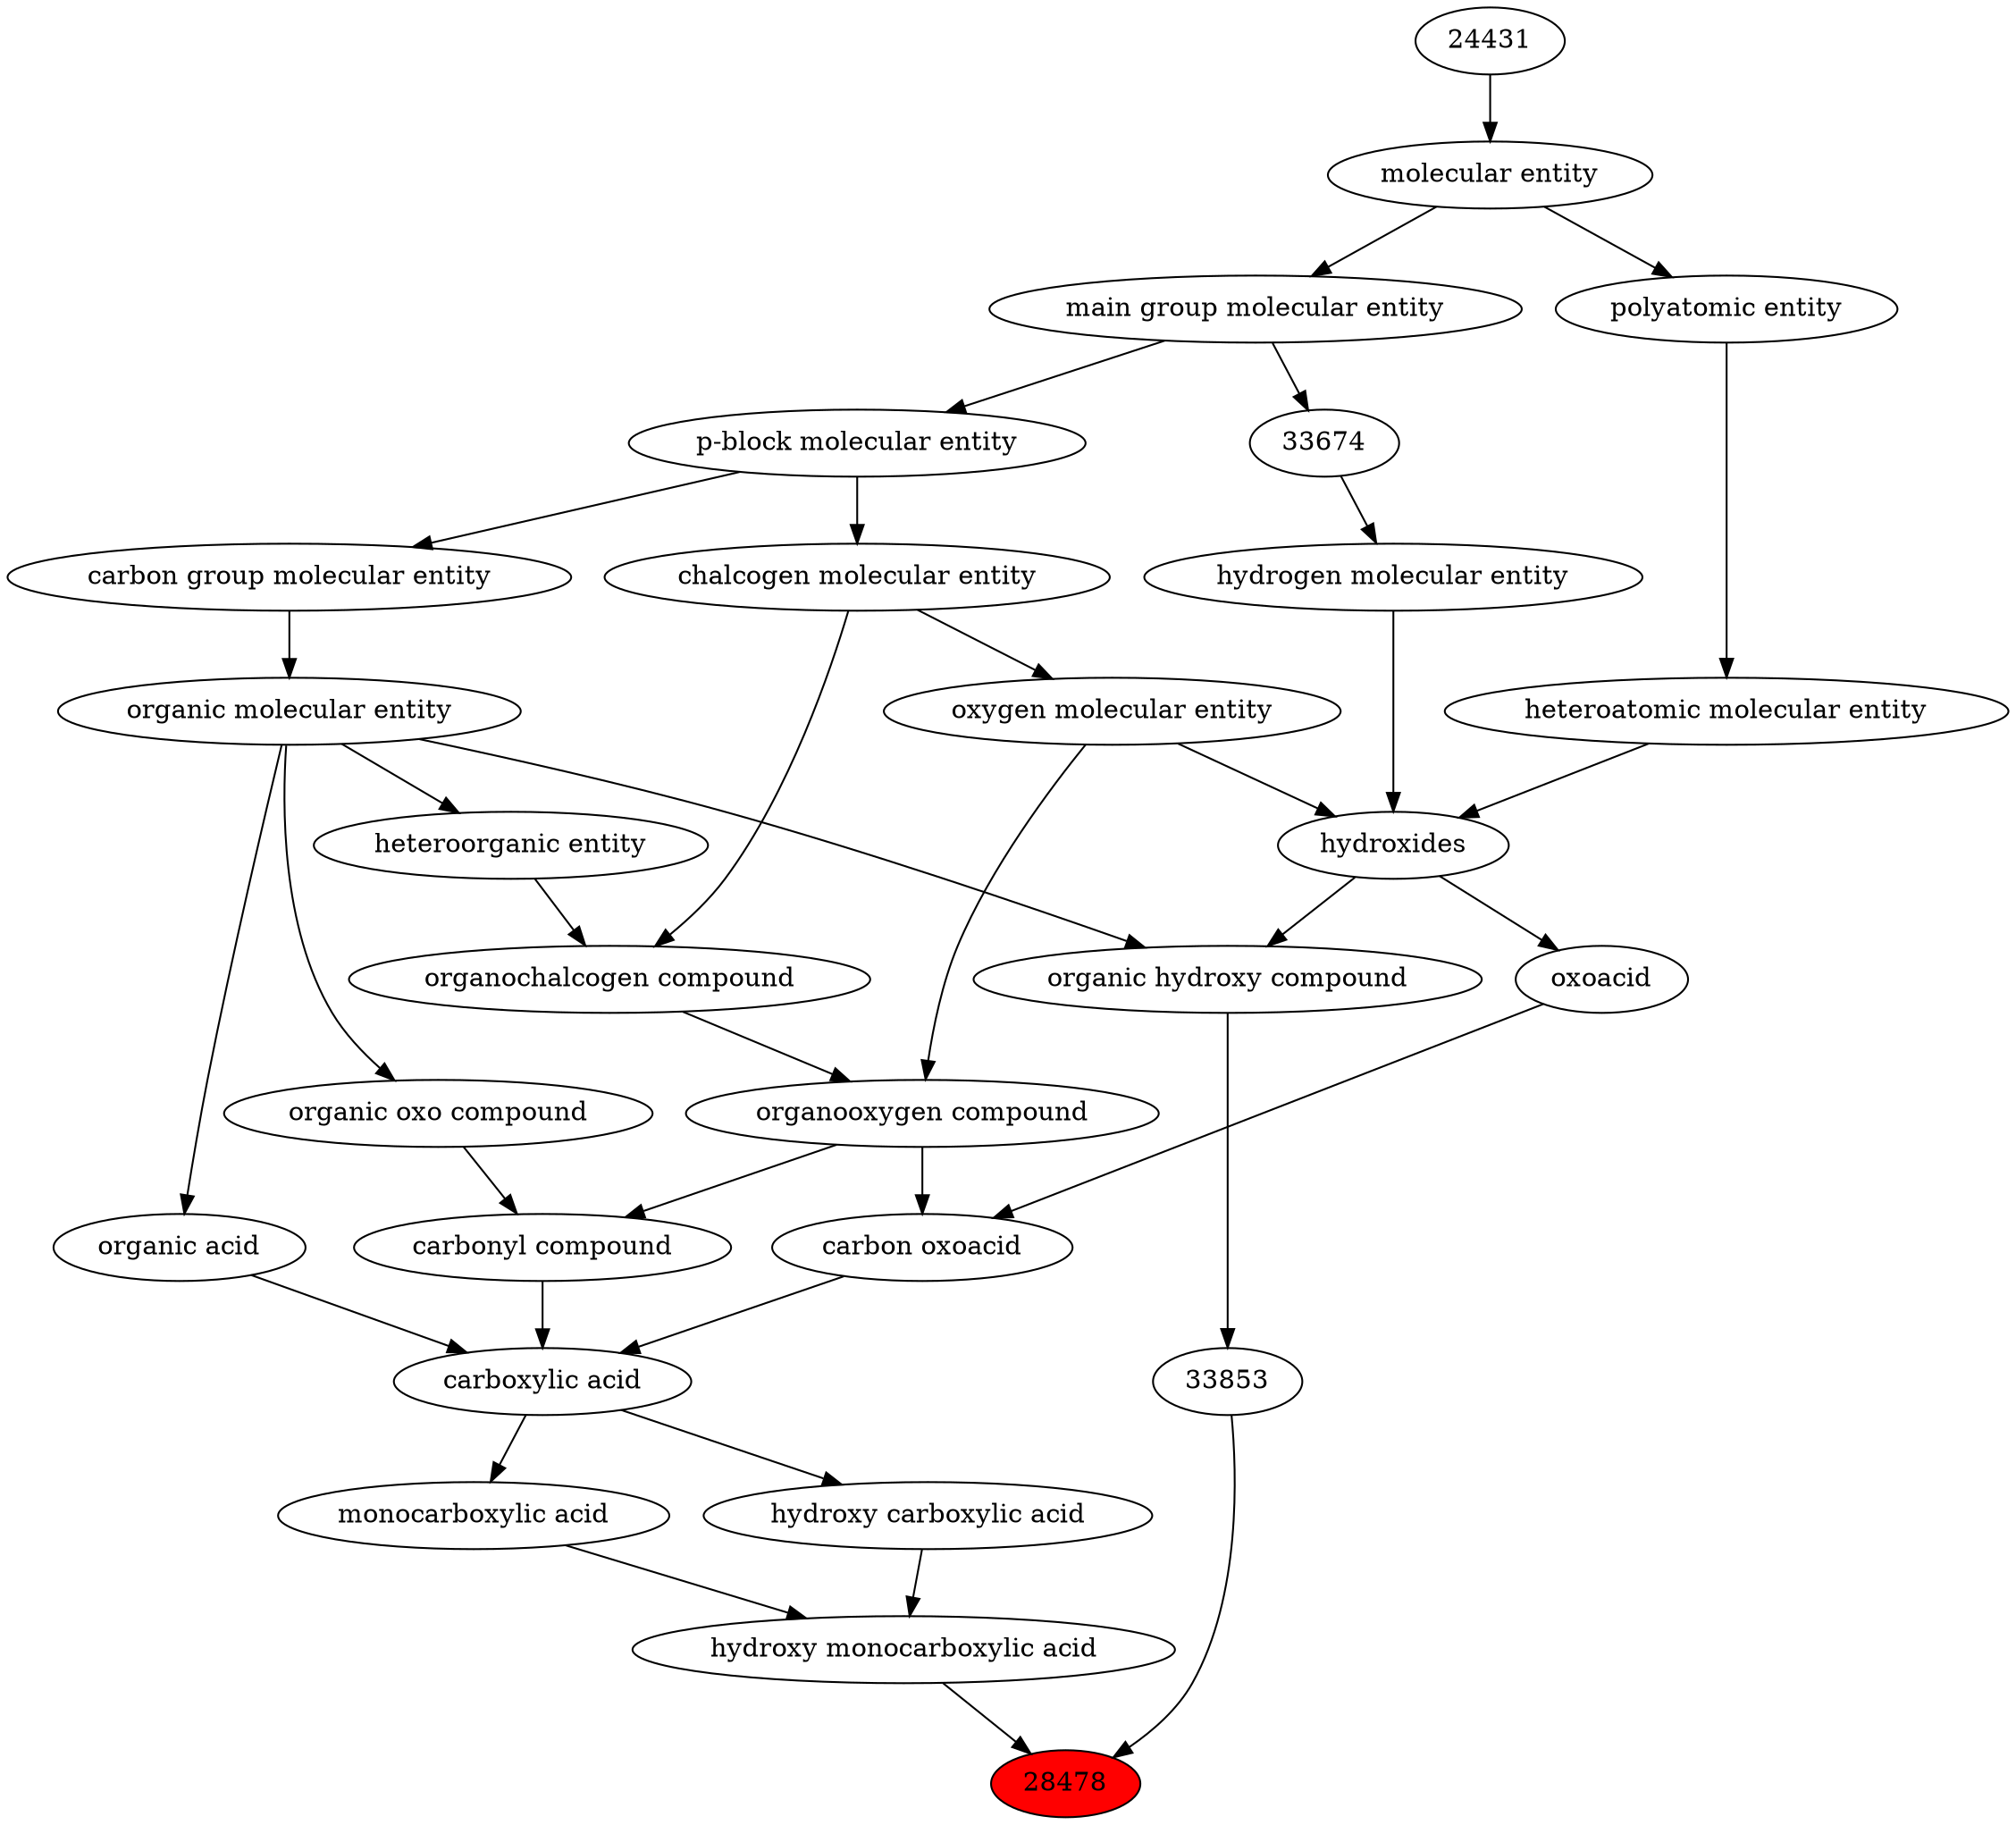 digraph tree{ 
28478 [label="28478" fillcolor=red style=filled]
33853 -> 28478
35868 -> 28478
33853 [label="33853"]
33822 -> 33853
35868 [label="hydroxy monocarboxylic acid"]
25384 -> 35868
24669 -> 35868
33822 [label="organic hydroxy compound"]
24651 -> 33822
50860 -> 33822
25384 [label="monocarboxylic acid"]
33575 -> 25384
24669 [label="hydroxy carboxylic acid"]
33575 -> 24669
24651 [label="hydroxides"]
25806 -> 24651
33608 -> 24651
37577 -> 24651
50860 [label="organic molecular entity"]
33582 -> 50860
33575 [label="carboxylic acid"]
36586 -> 33575
35605 -> 33575
64709 -> 33575
25806 [label="oxygen molecular entity"]
33304 -> 25806
33608 [label="hydrogen molecular entity"]
33674 -> 33608
37577 [label="heteroatomic molecular entity"]
36357 -> 37577
33582 [label="carbon group molecular entity"]
33675 -> 33582
36586 [label="carbonyl compound"]
36587 -> 36586
36963 -> 36586
35605 [label="carbon oxoacid"]
24833 -> 35605
36963 -> 35605
64709 [label="organic acid"]
50860 -> 64709
33304 [label="chalcogen molecular entity"]
33675 -> 33304
33674 [label="33674"]
33579 -> 33674
36357 [label="polyatomic entity"]
23367 -> 36357
33675 [label="p-block molecular entity"]
33579 -> 33675
36587 [label="organic oxo compound"]
50860 -> 36587
36963 [label="organooxygen compound"]
36962 -> 36963
25806 -> 36963
24833 [label="oxoacid"]
24651 -> 24833
33579 [label="main group molecular entity"]
23367 -> 33579
23367 [label="molecular entity"]
24431 -> 23367
36962 [label="organochalcogen compound"]
33285 -> 36962
33304 -> 36962
24431 [label="24431"]
33285 [label="heteroorganic entity"]
50860 -> 33285
}